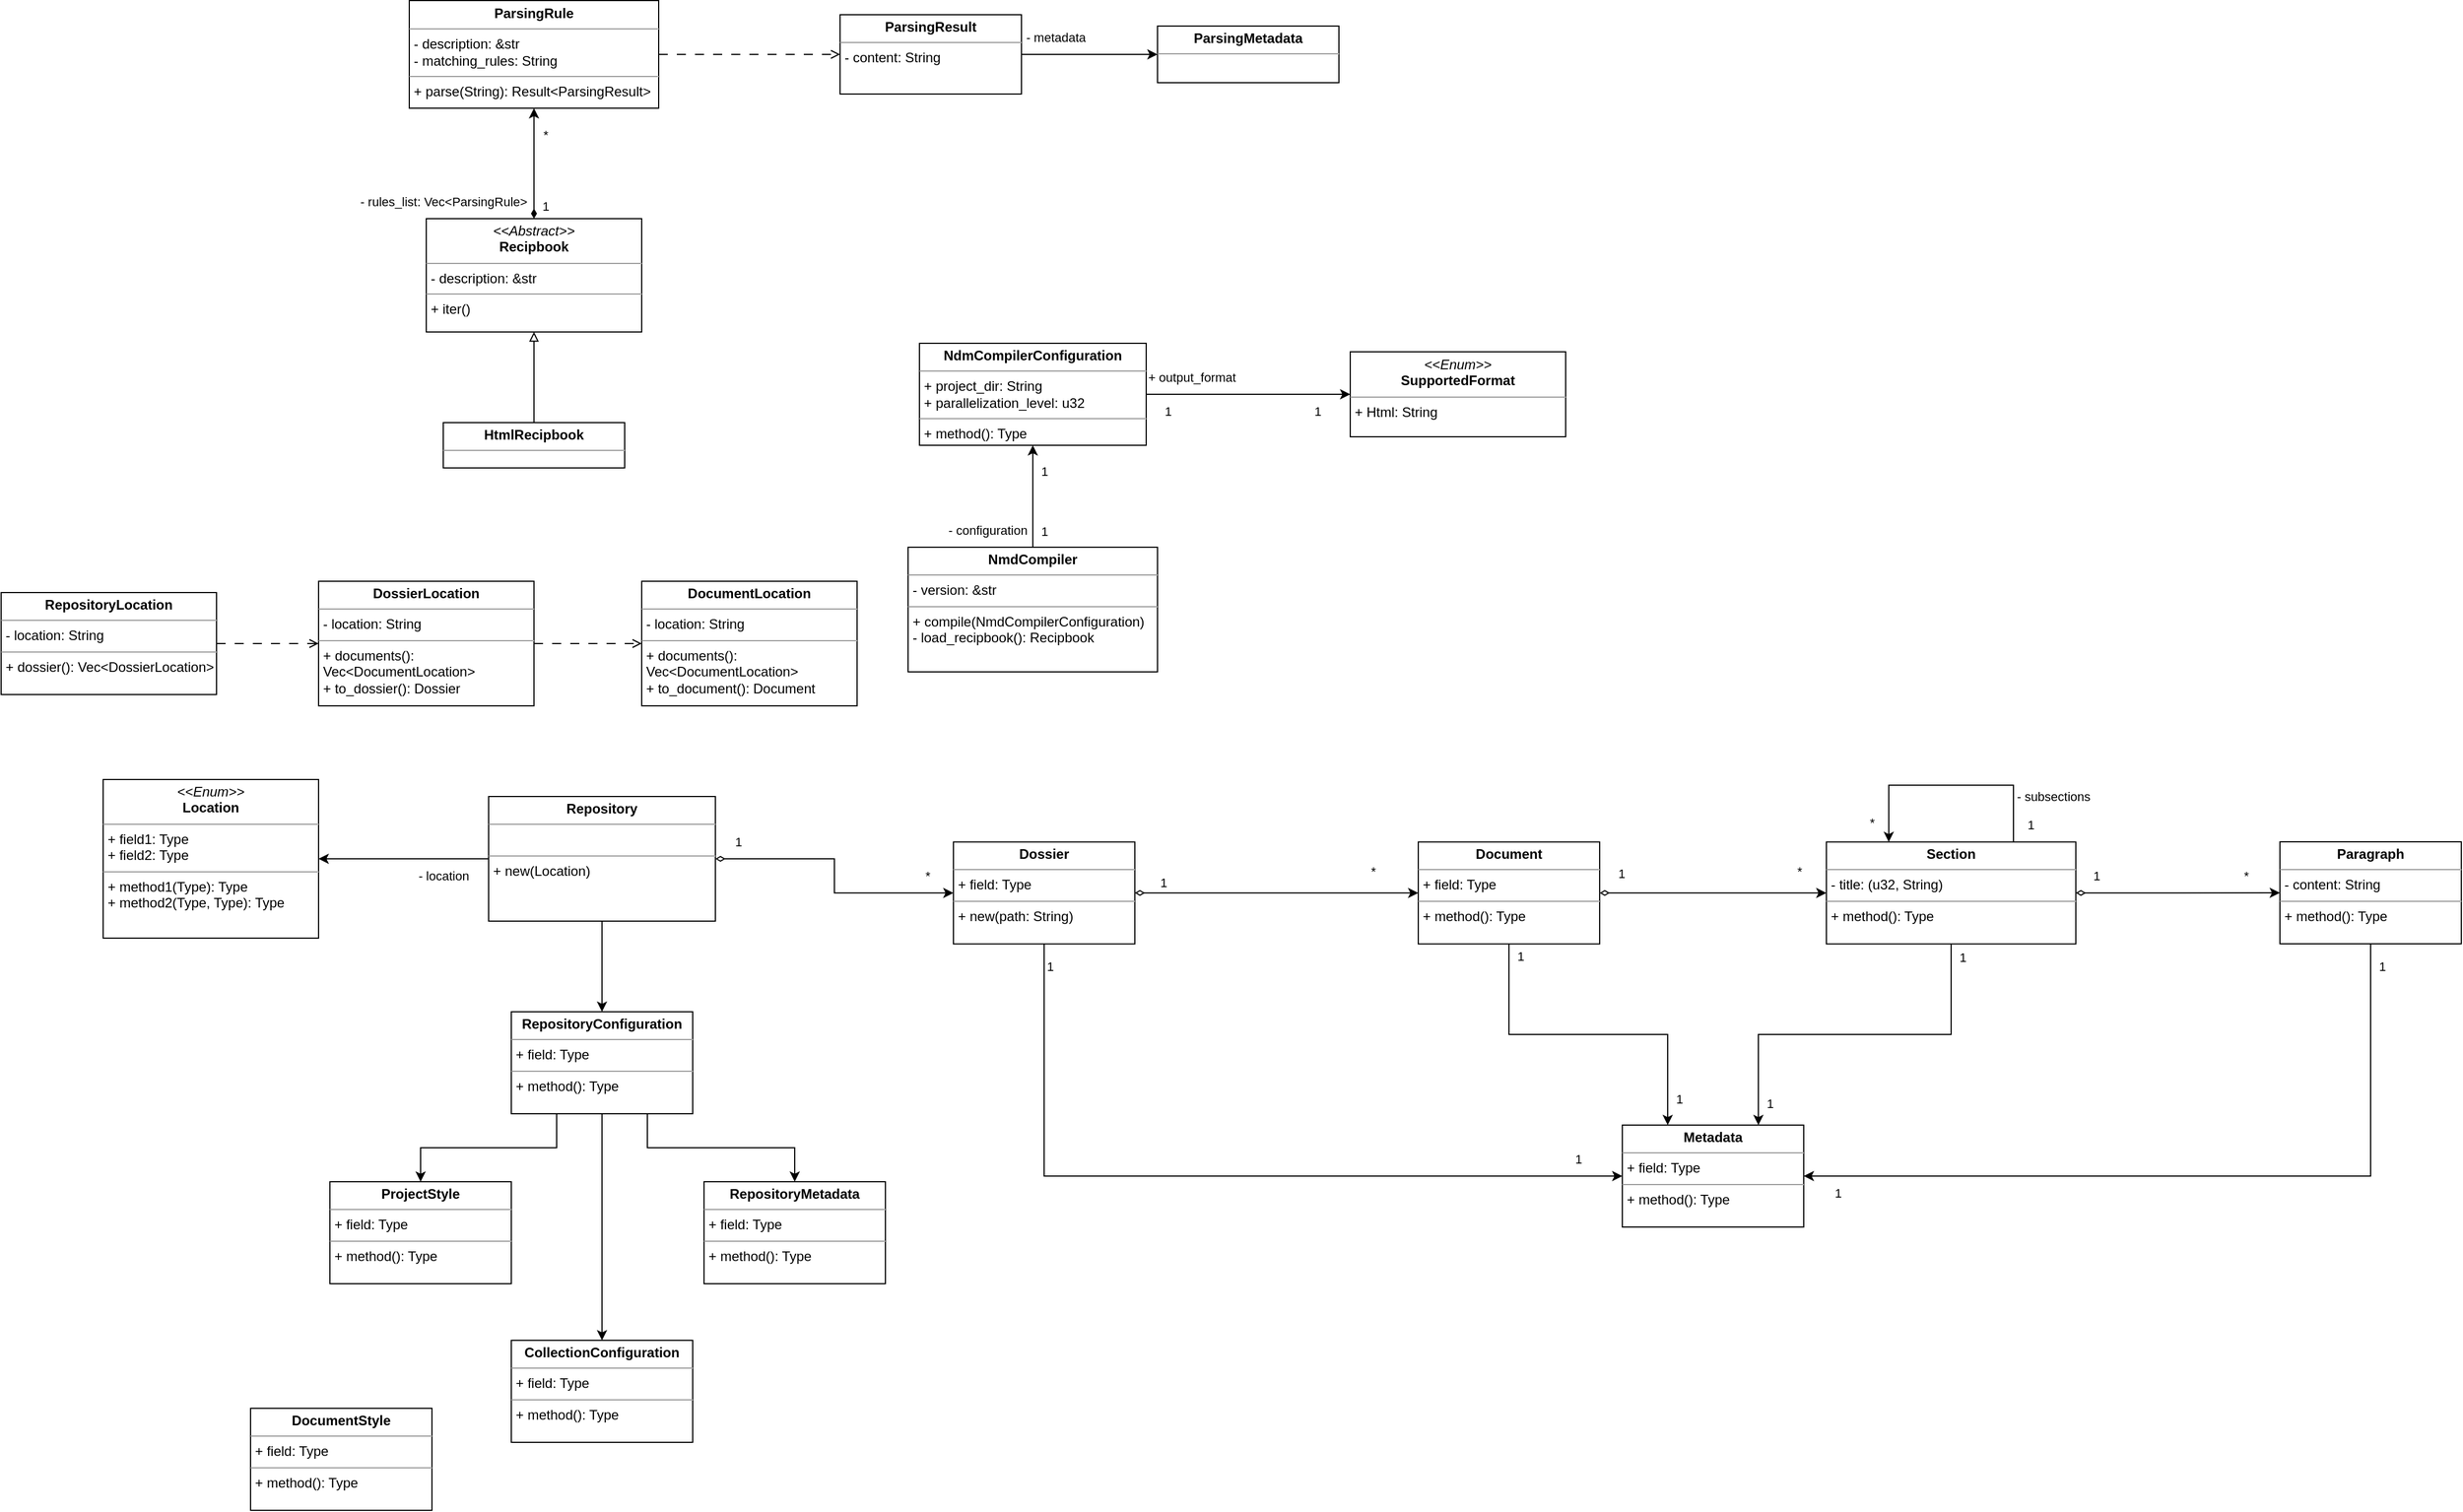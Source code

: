 <mxfile version="22.1.3" type="device">
  <diagram name="Pagina-1" id="PJ2NzQ19XtG0N--MlImQ">
    <mxGraphModel dx="956" dy="527" grid="1" gridSize="10" guides="1" tooltips="1" connect="1" arrows="1" fold="1" page="1" pageScale="1" pageWidth="2336" pageHeight="1654" math="0" shadow="0">
      <root>
        <mxCell id="0" />
        <mxCell id="1" parent="0" />
        <mxCell id="2HxeBIANo0Zah2Bh_Ylw-7" style="edgeStyle=orthogonalEdgeStyle;rounded=0;orthogonalLoop=1;jettySize=auto;html=1;entryX=0;entryY=0.5;entryDx=0;entryDy=0;endArrow=open;endFill=0;dashed=1;dashPattern=8 8;" parent="1" source="2HxeBIANo0Zah2Bh_Ylw-1" target="2HxeBIANo0Zah2Bh_Ylw-2" edge="1">
          <mxGeometry relative="1" as="geometry" />
        </mxCell>
        <mxCell id="2HxeBIANo0Zah2Bh_Ylw-1" value="&lt;p style=&quot;margin:0px;margin-top:4px;text-align:center;&quot;&gt;&lt;b&gt;ParsingRule&lt;/b&gt;&lt;/p&gt;&lt;hr size=&quot;1&quot;&gt;&lt;p style=&quot;margin:0px;margin-left:4px;&quot;&gt;- description: &amp;amp;str&lt;/p&gt;&lt;p style=&quot;margin:0px;margin-left:4px;&quot;&gt;- matching_rules: String&lt;/p&gt;&lt;hr size=&quot;1&quot;&gt;&lt;p style=&quot;margin:0px;margin-left:4px;&quot;&gt;+ parse(String): Result&amp;lt;ParsingResult&amp;gt;&lt;/p&gt;" style="verticalAlign=top;align=left;overflow=fill;fontSize=12;fontFamily=Helvetica;html=1;whiteSpace=wrap;" parent="1" vertex="1">
          <mxGeometry x="420" y="277.5" width="220" height="95" as="geometry" />
        </mxCell>
        <mxCell id="2HxeBIANo0Zah2Bh_Ylw-5" style="edgeStyle=orthogonalEdgeStyle;rounded=0;orthogonalLoop=1;jettySize=auto;html=1;entryX=0;entryY=0.5;entryDx=0;entryDy=0;" parent="1" source="2HxeBIANo0Zah2Bh_Ylw-2" target="2HxeBIANo0Zah2Bh_Ylw-4" edge="1">
          <mxGeometry relative="1" as="geometry" />
        </mxCell>
        <mxCell id="2HxeBIANo0Zah2Bh_Ylw-6" value="- metadata" style="edgeLabel;html=1;align=center;verticalAlign=middle;resizable=0;points=[];" parent="2HxeBIANo0Zah2Bh_Ylw-5" vertex="1" connectable="0">
          <mxGeometry x="-0.7" y="1" relative="1" as="geometry">
            <mxPoint x="12" y="-14" as="offset" />
          </mxGeometry>
        </mxCell>
        <mxCell id="2HxeBIANo0Zah2Bh_Ylw-2" value="&lt;p style=&quot;margin:0px;margin-top:4px;text-align:center;&quot;&gt;&lt;b&gt;ParsingResult&lt;/b&gt;&lt;/p&gt;&lt;hr size=&quot;1&quot;&gt;&lt;p style=&quot;margin:0px;margin-left:4px;&quot;&gt;- content: String&lt;/p&gt;" style="verticalAlign=top;align=left;overflow=fill;fontSize=12;fontFamily=Helvetica;html=1;whiteSpace=wrap;" parent="1" vertex="1">
          <mxGeometry x="800" y="290" width="160" height="70" as="geometry" />
        </mxCell>
        <mxCell id="2HxeBIANo0Zah2Bh_Ylw-4" value="&lt;p style=&quot;margin:0px;margin-top:4px;text-align:center;&quot;&gt;&lt;b&gt;ParsingMetadata&lt;/b&gt;&lt;/p&gt;&lt;hr size=&quot;1&quot;&gt;&lt;p style=&quot;margin:0px;margin-left:4px;&quot;&gt;&lt;br&gt;&lt;/p&gt;" style="verticalAlign=top;align=left;overflow=fill;fontSize=12;fontFamily=Helvetica;html=1;whiteSpace=wrap;" parent="1" vertex="1">
          <mxGeometry x="1080" y="300" width="160" height="50" as="geometry" />
        </mxCell>
        <mxCell id="2HxeBIANo0Zah2Bh_Ylw-11" style="edgeStyle=orthogonalEdgeStyle;rounded=0;orthogonalLoop=1;jettySize=auto;html=1;entryX=0.5;entryY=1;entryDx=0;entryDy=0;startArrow=diamondThin;startFill=1;" parent="1" source="2HxeBIANo0Zah2Bh_Ylw-10" target="2HxeBIANo0Zah2Bh_Ylw-1" edge="1">
          <mxGeometry relative="1" as="geometry" />
        </mxCell>
        <mxCell id="2HxeBIANo0Zah2Bh_Ylw-12" value="1" style="edgeLabel;html=1;align=center;verticalAlign=middle;resizable=0;points=[];" parent="2HxeBIANo0Zah2Bh_Ylw-11" vertex="1" connectable="0">
          <mxGeometry x="-0.771" y="-1" relative="1" as="geometry">
            <mxPoint x="9" as="offset" />
          </mxGeometry>
        </mxCell>
        <mxCell id="2HxeBIANo0Zah2Bh_Ylw-13" value="*" style="edgeLabel;html=1;align=center;verticalAlign=middle;resizable=0;points=[];" parent="2HxeBIANo0Zah2Bh_Ylw-11" vertex="1" connectable="0">
          <mxGeometry x="0.518" relative="1" as="geometry">
            <mxPoint x="10" as="offset" />
          </mxGeometry>
        </mxCell>
        <mxCell id="2HxeBIANo0Zah2Bh_Ylw-14" value="- rules_list: Vec&amp;lt;ParsingRule&amp;gt;" style="edgeLabel;html=1;align=center;verticalAlign=middle;resizable=0;points=[];" parent="2HxeBIANo0Zah2Bh_Ylw-11" vertex="1" connectable="0">
          <mxGeometry x="-0.692" y="-3" relative="1" as="geometry">
            <mxPoint x="-83" as="offset" />
          </mxGeometry>
        </mxCell>
        <mxCell id="2HxeBIANo0Zah2Bh_Ylw-10" value="&lt;p style=&quot;margin:0px;margin-top:4px;text-align:center;&quot;&gt;&lt;i&gt;&amp;lt;&amp;lt;Abstract&amp;gt;&amp;gt;&lt;/i&gt;&lt;br&gt;&lt;b&gt;Recipbook&lt;/b&gt;&lt;/p&gt;&lt;hr size=&quot;1&quot;&gt;&lt;p style=&quot;margin:0px;margin-left:4px;&quot;&gt;- description: &amp;amp;str&lt;br&gt;&lt;/p&gt;&lt;hr size=&quot;1&quot;&gt;&lt;p style=&quot;margin:0px;margin-left:4px;&quot;&gt;+ iter()&lt;/p&gt;" style="verticalAlign=top;align=left;overflow=fill;fontSize=12;fontFamily=Helvetica;html=1;whiteSpace=wrap;" parent="1" vertex="1">
          <mxGeometry x="435" y="470" width="190" height="100" as="geometry" />
        </mxCell>
        <mxCell id="2HxeBIANo0Zah2Bh_Ylw-16" style="edgeStyle=orthogonalEdgeStyle;rounded=0;orthogonalLoop=1;jettySize=auto;html=1;entryX=0.5;entryY=1;entryDx=0;entryDy=0;endArrow=block;endFill=0;" parent="1" source="2HxeBIANo0Zah2Bh_Ylw-15" target="2HxeBIANo0Zah2Bh_Ylw-10" edge="1">
          <mxGeometry relative="1" as="geometry" />
        </mxCell>
        <mxCell id="2HxeBIANo0Zah2Bh_Ylw-15" value="&lt;p style=&quot;margin:0px;margin-top:4px;text-align:center;&quot;&gt;&lt;b&gt;HtmlRecipbook&lt;/b&gt;&lt;/p&gt;&lt;hr size=&quot;1&quot;&gt;&lt;p style=&quot;margin:0px;margin-left:4px;&quot;&gt;&lt;br&gt;&lt;/p&gt;" style="verticalAlign=top;align=left;overflow=fill;fontSize=12;fontFamily=Helvetica;html=1;whiteSpace=wrap;" parent="1" vertex="1">
          <mxGeometry x="450" y="650" width="160" height="40" as="geometry" />
        </mxCell>
        <mxCell id="2HxeBIANo0Zah2Bh_Ylw-24" style="edgeStyle=orthogonalEdgeStyle;rounded=0;orthogonalLoop=1;jettySize=auto;html=1;entryX=0.5;entryY=1;entryDx=0;entryDy=0;" parent="1" source="2HxeBIANo0Zah2Bh_Ylw-17" target="2HxeBIANo0Zah2Bh_Ylw-18" edge="1">
          <mxGeometry relative="1" as="geometry" />
        </mxCell>
        <mxCell id="2HxeBIANo0Zah2Bh_Ylw-25" value="- configuration" style="edgeLabel;html=1;align=center;verticalAlign=middle;resizable=0;points=[];" parent="2HxeBIANo0Zah2Bh_Ylw-24" vertex="1" connectable="0">
          <mxGeometry x="-0.667" y="-2" relative="1" as="geometry">
            <mxPoint x="-42" as="offset" />
          </mxGeometry>
        </mxCell>
        <mxCell id="2HxeBIANo0Zah2Bh_Ylw-26" value="1" style="edgeLabel;html=1;align=center;verticalAlign=middle;resizable=0;points=[];" parent="2HxeBIANo0Zah2Bh_Ylw-24" vertex="1" connectable="0">
          <mxGeometry x="-0.689" y="-2" relative="1" as="geometry">
            <mxPoint x="8" as="offset" />
          </mxGeometry>
        </mxCell>
        <mxCell id="2HxeBIANo0Zah2Bh_Ylw-27" value="1" style="edgeLabel;html=1;align=center;verticalAlign=middle;resizable=0;points=[];" parent="2HxeBIANo0Zah2Bh_Ylw-24" vertex="1" connectable="0">
          <mxGeometry x="0.489" y="-1" relative="1" as="geometry">
            <mxPoint x="9" as="offset" />
          </mxGeometry>
        </mxCell>
        <mxCell id="2HxeBIANo0Zah2Bh_Ylw-17" value="&lt;p style=&quot;margin:0px;margin-top:4px;text-align:center;&quot;&gt;&lt;b&gt;NmdCompiler&lt;/b&gt;&lt;/p&gt;&lt;hr size=&quot;1&quot;&gt;&lt;p style=&quot;margin:0px;margin-left:4px;&quot;&gt;- version: &amp;amp;str&lt;/p&gt;&lt;hr size=&quot;1&quot;&gt;&lt;p style=&quot;margin:0px;margin-left:4px;&quot;&gt;+ compile(NmdCompilerConfiguration)&lt;/p&gt;&lt;p style=&quot;margin:0px;margin-left:4px;&quot;&gt;- load_recipbook(): Recipbook&lt;/p&gt;" style="verticalAlign=top;align=left;overflow=fill;fontSize=12;fontFamily=Helvetica;html=1;whiteSpace=wrap;" parent="1" vertex="1">
          <mxGeometry x="860" y="760" width="220" height="110" as="geometry" />
        </mxCell>
        <mxCell id="2HxeBIANo0Zah2Bh_Ylw-20" style="edgeStyle=orthogonalEdgeStyle;rounded=0;orthogonalLoop=1;jettySize=auto;html=1;entryX=0;entryY=0.5;entryDx=0;entryDy=0;" parent="1" source="2HxeBIANo0Zah2Bh_Ylw-18" target="2HxeBIANo0Zah2Bh_Ylw-19" edge="1">
          <mxGeometry relative="1" as="geometry" />
        </mxCell>
        <mxCell id="2HxeBIANo0Zah2Bh_Ylw-21" value="1" style="edgeLabel;html=1;align=center;verticalAlign=middle;resizable=0;points=[];" parent="2HxeBIANo0Zah2Bh_Ylw-20" vertex="1" connectable="0">
          <mxGeometry x="-0.789" y="1" relative="1" as="geometry">
            <mxPoint y="16" as="offset" />
          </mxGeometry>
        </mxCell>
        <mxCell id="2HxeBIANo0Zah2Bh_Ylw-22" value="+&amp;nbsp;output_format" style="edgeLabel;html=1;align=center;verticalAlign=middle;resizable=0;points=[];" parent="2HxeBIANo0Zah2Bh_Ylw-20" vertex="1" connectable="0">
          <mxGeometry x="-0.8" y="-1" relative="1" as="geometry">
            <mxPoint x="22" y="-16" as="offset" />
          </mxGeometry>
        </mxCell>
        <mxCell id="2HxeBIANo0Zah2Bh_Ylw-23" value="1" style="edgeLabel;html=1;align=center;verticalAlign=middle;resizable=0;points=[];" parent="2HxeBIANo0Zah2Bh_Ylw-20" vertex="1" connectable="0">
          <mxGeometry x="0.678" y="-1" relative="1" as="geometry">
            <mxPoint y="14" as="offset" />
          </mxGeometry>
        </mxCell>
        <mxCell id="2HxeBIANo0Zah2Bh_Ylw-18" value="&lt;p style=&quot;margin:0px;margin-top:4px;text-align:center;&quot;&gt;&lt;b&gt;NdmCompilerConfiguration&lt;/b&gt;&lt;/p&gt;&lt;hr size=&quot;1&quot;&gt;&lt;p style=&quot;margin:0px;margin-left:4px;&quot;&gt;+ project_dir: String&lt;/p&gt;&lt;p style=&quot;margin:0px;margin-left:4px;&quot;&gt;+&amp;nbsp;parallelization_level: u32&lt;/p&gt;&lt;hr size=&quot;1&quot;&gt;&lt;p style=&quot;margin:0px;margin-left:4px;&quot;&gt;+ method(): Type&lt;/p&gt;" style="verticalAlign=top;align=left;overflow=fill;fontSize=12;fontFamily=Helvetica;html=1;whiteSpace=wrap;" parent="1" vertex="1">
          <mxGeometry x="870" y="580" width="200" height="90" as="geometry" />
        </mxCell>
        <mxCell id="2HxeBIANo0Zah2Bh_Ylw-19" value="&lt;p style=&quot;margin:0px;margin-top:4px;text-align:center;&quot;&gt;&lt;i&gt;&amp;lt;&amp;lt;Enum&amp;gt;&amp;gt;&lt;/i&gt;&lt;br&gt;&lt;b&gt;SupportedFormat&lt;/b&gt;&lt;/p&gt;&lt;hr size=&quot;1&quot;&gt;&lt;p style=&quot;margin:0px;margin-left:4px;&quot;&gt;+ Html: String&lt;br&gt;&lt;br&gt;&lt;/p&gt;" style="verticalAlign=top;align=left;overflow=fill;fontSize=12;fontFamily=Helvetica;html=1;whiteSpace=wrap;" parent="1" vertex="1">
          <mxGeometry x="1250" y="587.5" width="190" height="75" as="geometry" />
        </mxCell>
        <mxCell id="4qMLiZMvtbK-0dnFMi7y-2" style="edgeStyle=orthogonalEdgeStyle;rounded=0;orthogonalLoop=1;jettySize=auto;html=1;entryX=0;entryY=0.5;entryDx=0;entryDy=0;startArrow=diamondThin;startFill=0;" edge="1" parent="1" source="2HxeBIANo0Zah2Bh_Ylw-28" target="4qMLiZMvtbK-0dnFMi7y-1">
          <mxGeometry relative="1" as="geometry" />
        </mxCell>
        <mxCell id="4qMLiZMvtbK-0dnFMi7y-3" value="1" style="edgeLabel;html=1;align=center;verticalAlign=middle;resizable=0;points=[];" vertex="1" connectable="0" parent="4qMLiZMvtbK-0dnFMi7y-2">
          <mxGeometry x="-0.8" y="-1" relative="1" as="geometry">
            <mxPoint y="-16" as="offset" />
          </mxGeometry>
        </mxCell>
        <mxCell id="4qMLiZMvtbK-0dnFMi7y-6" value="*" style="edgeLabel;html=1;align=center;verticalAlign=middle;resizable=0;points=[];" vertex="1" connectable="0" parent="4qMLiZMvtbK-0dnFMi7y-2">
          <mxGeometry x="0.667" y="-2" relative="1" as="geometry">
            <mxPoint y="-17" as="offset" />
          </mxGeometry>
        </mxCell>
        <mxCell id="4qMLiZMvtbK-0dnFMi7y-18" style="edgeStyle=orthogonalEdgeStyle;rounded=0;orthogonalLoop=1;jettySize=auto;html=1;entryX=0.75;entryY=0;entryDx=0;entryDy=0;" edge="1" parent="1" source="2HxeBIANo0Zah2Bh_Ylw-28" target="4qMLiZMvtbK-0dnFMi7y-11">
          <mxGeometry relative="1" as="geometry">
            <Array as="points">
              <mxPoint x="1780" y="1190" />
              <mxPoint x="1610" y="1190" />
            </Array>
          </mxGeometry>
        </mxCell>
        <mxCell id="4qMLiZMvtbK-0dnFMi7y-19" value="1" style="edgeLabel;html=1;align=center;verticalAlign=middle;resizable=0;points=[];" vertex="1" connectable="0" parent="4qMLiZMvtbK-0dnFMi7y-18">
          <mxGeometry x="0.883" y="-1" relative="1" as="geometry">
            <mxPoint x="11" as="offset" />
          </mxGeometry>
        </mxCell>
        <mxCell id="4qMLiZMvtbK-0dnFMi7y-20" value="1" style="edgeLabel;html=1;align=center;verticalAlign=middle;resizable=0;points=[];" vertex="1" connectable="0" parent="4qMLiZMvtbK-0dnFMi7y-18">
          <mxGeometry x="-0.927" y="1" relative="1" as="geometry">
            <mxPoint x="9" as="offset" />
          </mxGeometry>
        </mxCell>
        <mxCell id="2HxeBIANo0Zah2Bh_Ylw-28" value="&lt;p style=&quot;margin:0px;margin-top:4px;text-align:center;&quot;&gt;&lt;b&gt;Section&lt;/b&gt;&lt;/p&gt;&lt;hr size=&quot;1&quot;&gt;&lt;p style=&quot;margin:0px;margin-left:4px;&quot;&gt;- title: (u32, String)&lt;br&gt;&lt;/p&gt;&lt;hr size=&quot;1&quot;&gt;&lt;p style=&quot;margin:0px;margin-left:4px;&quot;&gt;+ method(): Type&lt;/p&gt;" style="verticalAlign=top;align=left;overflow=fill;fontSize=12;fontFamily=Helvetica;html=1;whiteSpace=wrap;" parent="1" vertex="1">
          <mxGeometry x="1670" y="1020.14" width="220" height="90" as="geometry" />
        </mxCell>
        <mxCell id="2HxeBIANo0Zah2Bh_Ylw-38" style="edgeStyle=orthogonalEdgeStyle;rounded=0;orthogonalLoop=1;jettySize=auto;html=1;entryX=0.5;entryY=0;entryDx=0;entryDy=0;" parent="1" source="2HxeBIANo0Zah2Bh_Ylw-29" target="2HxeBIANo0Zah2Bh_Ylw-36" edge="1">
          <mxGeometry relative="1" as="geometry" />
        </mxCell>
        <mxCell id="2HxeBIANo0Zah2Bh_Ylw-49" style="edgeStyle=orthogonalEdgeStyle;rounded=0;orthogonalLoop=1;jettySize=auto;html=1;entryX=1;entryY=0.5;entryDx=0;entryDy=0;" parent="1" source="2HxeBIANo0Zah2Bh_Ylw-29" target="2HxeBIANo0Zah2Bh_Ylw-48" edge="1">
          <mxGeometry relative="1" as="geometry" />
        </mxCell>
        <mxCell id="2HxeBIANo0Zah2Bh_Ylw-50" value="- location" style="edgeLabel;html=1;align=center;verticalAlign=middle;resizable=0;points=[];" parent="2HxeBIANo0Zah2Bh_Ylw-49" vertex="1" connectable="0">
          <mxGeometry x="-0.693" y="2" relative="1" as="geometry">
            <mxPoint x="-17" y="13" as="offset" />
          </mxGeometry>
        </mxCell>
        <mxCell id="2HxeBIANo0Zah2Bh_Ylw-61" style="edgeStyle=orthogonalEdgeStyle;rounded=0;orthogonalLoop=1;jettySize=auto;html=1;entryX=0;entryY=0.5;entryDx=0;entryDy=0;startArrow=diamondThin;startFill=0;" parent="1" source="2HxeBIANo0Zah2Bh_Ylw-29" target="2HxeBIANo0Zah2Bh_Ylw-47" edge="1">
          <mxGeometry relative="1" as="geometry" />
        </mxCell>
        <mxCell id="2HxeBIANo0Zah2Bh_Ylw-62" value="1" style="edgeLabel;html=1;align=center;verticalAlign=middle;resizable=0;points=[];" parent="2HxeBIANo0Zah2Bh_Ylw-61" vertex="1" connectable="0">
          <mxGeometry x="-0.837" y="-1" relative="1" as="geometry">
            <mxPoint y="-16" as="offset" />
          </mxGeometry>
        </mxCell>
        <mxCell id="2HxeBIANo0Zah2Bh_Ylw-63" value="*" style="edgeLabel;html=1;align=center;verticalAlign=middle;resizable=0;points=[];" parent="2HxeBIANo0Zah2Bh_Ylw-61" vertex="1" connectable="0">
          <mxGeometry x="0.804" y="-1" relative="1" as="geometry">
            <mxPoint y="-16" as="offset" />
          </mxGeometry>
        </mxCell>
        <mxCell id="2HxeBIANo0Zah2Bh_Ylw-29" value="&lt;p style=&quot;margin:0px;margin-top:4px;text-align:center;&quot;&gt;&lt;b&gt;Repository&lt;/b&gt;&lt;/p&gt;&lt;hr size=&quot;1&quot;&gt;&lt;p style=&quot;margin:0px;margin-left:4px;&quot;&gt;&lt;br&gt;&lt;/p&gt;&lt;hr size=&quot;1&quot;&gt;&lt;p style=&quot;margin:0px;margin-left:4px;&quot;&gt;+ new(Location)&lt;/p&gt;" style="verticalAlign=top;align=left;overflow=fill;fontSize=12;fontFamily=Helvetica;html=1;whiteSpace=wrap;" parent="1" vertex="1">
          <mxGeometry x="490" y="980" width="200" height="110" as="geometry" />
        </mxCell>
        <mxCell id="2HxeBIANo0Zah2Bh_Ylw-43" style="edgeStyle=orthogonalEdgeStyle;rounded=0;orthogonalLoop=1;jettySize=auto;html=1;exitX=0.25;exitY=1;exitDx=0;exitDy=0;entryX=0.5;entryY=0;entryDx=0;entryDy=0;" parent="1" source="2HxeBIANo0Zah2Bh_Ylw-36" target="2HxeBIANo0Zah2Bh_Ylw-39" edge="1">
          <mxGeometry relative="1" as="geometry" />
        </mxCell>
        <mxCell id="2HxeBIANo0Zah2Bh_Ylw-44" style="edgeStyle=orthogonalEdgeStyle;rounded=0;orthogonalLoop=1;jettySize=auto;html=1;exitX=0.75;exitY=1;exitDx=0;exitDy=0;entryX=0.5;entryY=0;entryDx=0;entryDy=0;" parent="1" source="2HxeBIANo0Zah2Bh_Ylw-36" target="2HxeBIANo0Zah2Bh_Ylw-40" edge="1">
          <mxGeometry relative="1" as="geometry" />
        </mxCell>
        <mxCell id="2HxeBIANo0Zah2Bh_Ylw-45" style="edgeStyle=orthogonalEdgeStyle;rounded=0;orthogonalLoop=1;jettySize=auto;html=1;exitX=0.5;exitY=1;exitDx=0;exitDy=0;entryX=0.5;entryY=0;entryDx=0;entryDy=0;" parent="1" source="2HxeBIANo0Zah2Bh_Ylw-36" target="2HxeBIANo0Zah2Bh_Ylw-41" edge="1">
          <mxGeometry relative="1" as="geometry" />
        </mxCell>
        <mxCell id="2HxeBIANo0Zah2Bh_Ylw-36" value="&lt;p style=&quot;margin:0px;margin-top:4px;text-align:center;&quot;&gt;&lt;b&gt;RepositoryConfiguration&lt;/b&gt;&lt;/p&gt;&lt;hr size=&quot;1&quot;&gt;&lt;p style=&quot;margin:0px;margin-left:4px;&quot;&gt;+ field: Type&lt;/p&gt;&lt;hr size=&quot;1&quot;&gt;&lt;p style=&quot;margin:0px;margin-left:4px;&quot;&gt;+ method(): Type&lt;/p&gt;" style="verticalAlign=top;align=left;overflow=fill;fontSize=12;fontFamily=Helvetica;html=1;whiteSpace=wrap;" parent="1" vertex="1">
          <mxGeometry x="510" y="1170" width="160" height="90" as="geometry" />
        </mxCell>
        <mxCell id="2HxeBIANo0Zah2Bh_Ylw-39" value="&lt;p style=&quot;margin:0px;margin-top:4px;text-align:center;&quot;&gt;&lt;b&gt;ProjectStyle&lt;/b&gt;&lt;/p&gt;&lt;hr size=&quot;1&quot;&gt;&lt;p style=&quot;margin:0px;margin-left:4px;&quot;&gt;+ field: Type&lt;/p&gt;&lt;hr size=&quot;1&quot;&gt;&lt;p style=&quot;margin:0px;margin-left:4px;&quot;&gt;+ method(): Type&lt;/p&gt;" style="verticalAlign=top;align=left;overflow=fill;fontSize=12;fontFamily=Helvetica;html=1;whiteSpace=wrap;" parent="1" vertex="1">
          <mxGeometry x="350" y="1320" width="160" height="90" as="geometry" />
        </mxCell>
        <mxCell id="2HxeBIANo0Zah2Bh_Ylw-40" value="&lt;p style=&quot;margin:0px;margin-top:4px;text-align:center;&quot;&gt;&lt;b&gt;RepositoryMetadata&lt;/b&gt;&lt;/p&gt;&lt;hr size=&quot;1&quot;&gt;&lt;p style=&quot;margin:0px;margin-left:4px;&quot;&gt;+ field: Type&lt;/p&gt;&lt;hr size=&quot;1&quot;&gt;&lt;p style=&quot;margin:0px;margin-left:4px;&quot;&gt;+ method(): Type&lt;/p&gt;" style="verticalAlign=top;align=left;overflow=fill;fontSize=12;fontFamily=Helvetica;html=1;whiteSpace=wrap;" parent="1" vertex="1">
          <mxGeometry x="680" y="1320" width="160" height="90" as="geometry" />
        </mxCell>
        <mxCell id="2HxeBIANo0Zah2Bh_Ylw-41" value="&lt;p style=&quot;margin:0px;margin-top:4px;text-align:center;&quot;&gt;&lt;b&gt;CollectionConfiguration&lt;/b&gt;&lt;/p&gt;&lt;hr size=&quot;1&quot;&gt;&lt;p style=&quot;margin:0px;margin-left:4px;&quot;&gt;+ field: Type&lt;/p&gt;&lt;hr size=&quot;1&quot;&gt;&lt;p style=&quot;margin:0px;margin-left:4px;&quot;&gt;+ method(): Type&lt;/p&gt;" style="verticalAlign=top;align=left;overflow=fill;fontSize=12;fontFamily=Helvetica;html=1;whiteSpace=wrap;" parent="1" vertex="1">
          <mxGeometry x="510" y="1460" width="160" height="90" as="geometry" />
        </mxCell>
        <mxCell id="2HxeBIANo0Zah2Bh_Ylw-46" value="&lt;p style=&quot;margin:0px;margin-top:4px;text-align:center;&quot;&gt;&lt;b&gt;DocumentStyle&lt;/b&gt;&lt;/p&gt;&lt;hr size=&quot;1&quot;&gt;&lt;p style=&quot;margin:0px;margin-left:4px;&quot;&gt;+ field: Type&lt;/p&gt;&lt;hr size=&quot;1&quot;&gt;&lt;p style=&quot;margin:0px;margin-left:4px;&quot;&gt;+ method(): Type&lt;/p&gt;" style="verticalAlign=top;align=left;overflow=fill;fontSize=12;fontFamily=Helvetica;html=1;whiteSpace=wrap;" parent="1" vertex="1">
          <mxGeometry x="280" y="1520" width="160" height="90" as="geometry" />
        </mxCell>
        <mxCell id="2HxeBIANo0Zah2Bh_Ylw-55" style="edgeStyle=orthogonalEdgeStyle;rounded=0;orthogonalLoop=1;jettySize=auto;html=1;entryX=0;entryY=0.5;entryDx=0;entryDy=0;startArrow=diamondThin;startFill=0;" parent="1" source="2HxeBIANo0Zah2Bh_Ylw-47" target="2HxeBIANo0Zah2Bh_Ylw-54" edge="1">
          <mxGeometry relative="1" as="geometry">
            <Array as="points">
              <mxPoint x="1150" y="1065" />
              <mxPoint x="1150" y="1065" />
            </Array>
          </mxGeometry>
        </mxCell>
        <mxCell id="2HxeBIANo0Zah2Bh_Ylw-56" value="1" style="edgeLabel;html=1;align=center;verticalAlign=middle;resizable=0;points=[];" parent="2HxeBIANo0Zah2Bh_Ylw-55" vertex="1" connectable="0">
          <mxGeometry x="-0.8" y="-3" relative="1" as="geometry">
            <mxPoint y="-12" as="offset" />
          </mxGeometry>
        </mxCell>
        <mxCell id="2HxeBIANo0Zah2Bh_Ylw-57" value="*" style="edgeLabel;html=1;align=center;verticalAlign=middle;resizable=0;points=[];" parent="2HxeBIANo0Zah2Bh_Ylw-55" vertex="1" connectable="0">
          <mxGeometry x="0.678" y="2" relative="1" as="geometry">
            <mxPoint y="-17" as="offset" />
          </mxGeometry>
        </mxCell>
        <mxCell id="4qMLiZMvtbK-0dnFMi7y-12" style="edgeStyle=orthogonalEdgeStyle;rounded=0;orthogonalLoop=1;jettySize=auto;html=1;entryX=0;entryY=0.5;entryDx=0;entryDy=0;" edge="1" parent="1" source="2HxeBIANo0Zah2Bh_Ylw-47" target="4qMLiZMvtbK-0dnFMi7y-11">
          <mxGeometry relative="1" as="geometry">
            <Array as="points">
              <mxPoint x="980" y="1315" />
            </Array>
          </mxGeometry>
        </mxCell>
        <mxCell id="4qMLiZMvtbK-0dnFMi7y-13" value="1" style="edgeLabel;html=1;align=center;verticalAlign=middle;resizable=0;points=[];" vertex="1" connectable="0" parent="4qMLiZMvtbK-0dnFMi7y-12">
          <mxGeometry x="-0.942" y="5" relative="1" as="geometry">
            <mxPoint y="-1" as="offset" />
          </mxGeometry>
        </mxCell>
        <mxCell id="4qMLiZMvtbK-0dnFMi7y-14" value="1" style="edgeLabel;html=1;align=center;verticalAlign=middle;resizable=0;points=[];" vertex="1" connectable="0" parent="4qMLiZMvtbK-0dnFMi7y-12">
          <mxGeometry x="0.891" y="1" relative="1" as="geometry">
            <mxPoint y="-14" as="offset" />
          </mxGeometry>
        </mxCell>
        <mxCell id="2HxeBIANo0Zah2Bh_Ylw-47" value="&lt;p style=&quot;margin:0px;margin-top:4px;text-align:center;&quot;&gt;&lt;b&gt;Dossier&lt;/b&gt;&lt;/p&gt;&lt;hr size=&quot;1&quot;&gt;&lt;p style=&quot;margin:0px;margin-left:4px;&quot;&gt;+ field: Type&lt;/p&gt;&lt;hr size=&quot;1&quot;&gt;&lt;p style=&quot;margin:0px;margin-left:4px;&quot;&gt;+ new(path: String)&lt;/p&gt;" style="verticalAlign=top;align=left;overflow=fill;fontSize=12;fontFamily=Helvetica;html=1;whiteSpace=wrap;" parent="1" vertex="1">
          <mxGeometry x="900" y="1020.14" width="160" height="90" as="geometry" />
        </mxCell>
        <mxCell id="2HxeBIANo0Zah2Bh_Ylw-48" value="&lt;p style=&quot;margin:0px;margin-top:4px;text-align:center;&quot;&gt;&lt;i&gt;&amp;lt;&amp;lt;Enum&amp;gt;&amp;gt;&lt;/i&gt;&lt;br&gt;&lt;b&gt;Location&lt;/b&gt;&lt;/p&gt;&lt;hr size=&quot;1&quot;&gt;&lt;p style=&quot;margin:0px;margin-left:4px;&quot;&gt;+ field1: Type&lt;br&gt;+ field2: Type&lt;/p&gt;&lt;hr size=&quot;1&quot;&gt;&lt;p style=&quot;margin:0px;margin-left:4px;&quot;&gt;+ method1(Type): Type&lt;br&gt;+ method2(Type, Type): Type&lt;/p&gt;" style="verticalAlign=top;align=left;overflow=fill;fontSize=12;fontFamily=Helvetica;html=1;whiteSpace=wrap;" parent="1" vertex="1">
          <mxGeometry x="150" y="965" width="190" height="140" as="geometry" />
        </mxCell>
        <mxCell id="2HxeBIANo0Zah2Bh_Ylw-58" style="edgeStyle=orthogonalEdgeStyle;rounded=0;orthogonalLoop=1;jettySize=auto;html=1;entryX=0;entryY=0.5;entryDx=0;entryDy=0;startArrow=diamondThin;startFill=0;" parent="1" source="2HxeBIANo0Zah2Bh_Ylw-54" target="2HxeBIANo0Zah2Bh_Ylw-28" edge="1">
          <mxGeometry relative="1" as="geometry">
            <Array as="points" />
          </mxGeometry>
        </mxCell>
        <mxCell id="2HxeBIANo0Zah2Bh_Ylw-59" value="1" style="edgeLabel;html=1;align=center;verticalAlign=middle;resizable=0;points=[];" parent="2HxeBIANo0Zah2Bh_Ylw-58" vertex="1" connectable="0">
          <mxGeometry x="-0.812" y="1" relative="1" as="geometry">
            <mxPoint y="-16" as="offset" />
          </mxGeometry>
        </mxCell>
        <mxCell id="2HxeBIANo0Zah2Bh_Ylw-60" value="*" style="edgeLabel;html=1;align=center;verticalAlign=middle;resizable=0;points=[];" parent="2HxeBIANo0Zah2Bh_Ylw-58" vertex="1" connectable="0">
          <mxGeometry x="0.718" y="2" relative="1" as="geometry">
            <mxPoint x="4" y="-17" as="offset" />
          </mxGeometry>
        </mxCell>
        <mxCell id="4qMLiZMvtbK-0dnFMi7y-15" style="edgeStyle=orthogonalEdgeStyle;rounded=0;orthogonalLoop=1;jettySize=auto;html=1;exitX=0.5;exitY=1;exitDx=0;exitDy=0;entryX=0.25;entryY=0;entryDx=0;entryDy=0;" edge="1" parent="1" source="2HxeBIANo0Zah2Bh_Ylw-54" target="4qMLiZMvtbK-0dnFMi7y-11">
          <mxGeometry relative="1" as="geometry" />
        </mxCell>
        <mxCell id="4qMLiZMvtbK-0dnFMi7y-16" value="1" style="edgeLabel;html=1;align=center;verticalAlign=middle;resizable=0;points=[];" vertex="1" connectable="0" parent="4qMLiZMvtbK-0dnFMi7y-15">
          <mxGeometry x="-0.93" y="2" relative="1" as="geometry">
            <mxPoint x="8" as="offset" />
          </mxGeometry>
        </mxCell>
        <mxCell id="4qMLiZMvtbK-0dnFMi7y-17" value="1" style="edgeLabel;html=1;align=center;verticalAlign=middle;resizable=0;points=[];" vertex="1" connectable="0" parent="4qMLiZMvtbK-0dnFMi7y-15">
          <mxGeometry x="0.846" y="-1" relative="1" as="geometry">
            <mxPoint x="11" as="offset" />
          </mxGeometry>
        </mxCell>
        <mxCell id="2HxeBIANo0Zah2Bh_Ylw-54" value="&lt;p style=&quot;margin:0px;margin-top:4px;text-align:center;&quot;&gt;&lt;b&gt;Document&lt;/b&gt;&lt;/p&gt;&lt;hr size=&quot;1&quot;&gt;&lt;p style=&quot;margin:0px;margin-left:4px;&quot;&gt;+ field: Type&lt;/p&gt;&lt;hr size=&quot;1&quot;&gt;&lt;p style=&quot;margin:0px;margin-left:4px;&quot;&gt;+ method(): Type&lt;/p&gt;" style="verticalAlign=top;align=left;overflow=fill;fontSize=12;fontFamily=Helvetica;html=1;whiteSpace=wrap;" parent="1" vertex="1">
          <mxGeometry x="1310" y="1020.14" width="160" height="90" as="geometry" />
        </mxCell>
        <mxCell id="4qMLiZMvtbK-0dnFMi7y-21" style="edgeStyle=orthogonalEdgeStyle;rounded=0;orthogonalLoop=1;jettySize=auto;html=1;entryX=1;entryY=0.5;entryDx=0;entryDy=0;" edge="1" parent="1" source="4qMLiZMvtbK-0dnFMi7y-1" target="4qMLiZMvtbK-0dnFMi7y-11">
          <mxGeometry relative="1" as="geometry">
            <Array as="points">
              <mxPoint x="2150" y="1315" />
            </Array>
          </mxGeometry>
        </mxCell>
        <mxCell id="4qMLiZMvtbK-0dnFMi7y-22" value="1" style="edgeLabel;html=1;align=center;verticalAlign=middle;resizable=0;points=[];" vertex="1" connectable="0" parent="4qMLiZMvtbK-0dnFMi7y-21">
          <mxGeometry x="0.915" y="2" relative="1" as="geometry">
            <mxPoint y="13" as="offset" />
          </mxGeometry>
        </mxCell>
        <mxCell id="4qMLiZMvtbK-0dnFMi7y-23" value="1" style="edgeLabel;html=1;align=center;verticalAlign=middle;resizable=0;points=[];" vertex="1" connectable="0" parent="4qMLiZMvtbK-0dnFMi7y-21">
          <mxGeometry x="-0.945" y="-2" relative="1" as="geometry">
            <mxPoint x="12" as="offset" />
          </mxGeometry>
        </mxCell>
        <mxCell id="4qMLiZMvtbK-0dnFMi7y-1" value="&lt;p style=&quot;margin:0px;margin-top:4px;text-align:center;&quot;&gt;&lt;b&gt;Paragraph&lt;/b&gt;&lt;/p&gt;&lt;hr size=&quot;1&quot;&gt;&lt;p style=&quot;margin:0px;margin-left:4px;&quot;&gt;- content: String&lt;/p&gt;&lt;hr size=&quot;1&quot;&gt;&lt;p style=&quot;margin:0px;margin-left:4px;&quot;&gt;+ method(): Type&lt;/p&gt;" style="verticalAlign=top;align=left;overflow=fill;fontSize=12;fontFamily=Helvetica;html=1;whiteSpace=wrap;" vertex="1" parent="1">
          <mxGeometry x="2070" y="1020" width="160" height="90" as="geometry" />
        </mxCell>
        <mxCell id="4qMLiZMvtbK-0dnFMi7y-7" style="edgeStyle=orthogonalEdgeStyle;rounded=0;orthogonalLoop=1;jettySize=auto;html=1;exitX=0.75;exitY=0;exitDx=0;exitDy=0;entryX=0.25;entryY=0;entryDx=0;entryDy=0;" edge="1" parent="1" source="2HxeBIANo0Zah2Bh_Ylw-28" target="2HxeBIANo0Zah2Bh_Ylw-28">
          <mxGeometry relative="1" as="geometry">
            <Array as="points">
              <mxPoint x="1835" y="970" />
              <mxPoint x="1725" y="970" />
            </Array>
          </mxGeometry>
        </mxCell>
        <mxCell id="4qMLiZMvtbK-0dnFMi7y-8" value="1" style="edgeLabel;html=1;align=center;verticalAlign=middle;resizable=0;points=[];" vertex="1" connectable="0" parent="4qMLiZMvtbK-0dnFMi7y-7">
          <mxGeometry x="-0.892" y="-1" relative="1" as="geometry">
            <mxPoint x="14" y="-4" as="offset" />
          </mxGeometry>
        </mxCell>
        <mxCell id="4qMLiZMvtbK-0dnFMi7y-9" value="*" style="edgeLabel;html=1;align=center;verticalAlign=middle;resizable=0;points=[];" vertex="1" connectable="0" parent="4qMLiZMvtbK-0dnFMi7y-7">
          <mxGeometry x="0.833" y="1" relative="1" as="geometry">
            <mxPoint x="-16" as="offset" />
          </mxGeometry>
        </mxCell>
        <mxCell id="4qMLiZMvtbK-0dnFMi7y-10" value="- subsections" style="edgeLabel;html=1;align=center;verticalAlign=middle;resizable=0;points=[];" vertex="1" connectable="0" parent="4qMLiZMvtbK-0dnFMi7y-7">
          <mxGeometry x="-0.738" relative="1" as="geometry">
            <mxPoint x="35" y="-13" as="offset" />
          </mxGeometry>
        </mxCell>
        <mxCell id="4qMLiZMvtbK-0dnFMi7y-11" value="&lt;p style=&quot;margin:0px;margin-top:4px;text-align:center;&quot;&gt;&lt;b&gt;Metadata&lt;/b&gt;&lt;/p&gt;&lt;hr size=&quot;1&quot;&gt;&lt;p style=&quot;margin:0px;margin-left:4px;&quot;&gt;+ field: Type&lt;/p&gt;&lt;hr size=&quot;1&quot;&gt;&lt;p style=&quot;margin:0px;margin-left:4px;&quot;&gt;+ method(): Type&lt;/p&gt;" style="verticalAlign=top;align=left;overflow=fill;fontSize=12;fontFamily=Helvetica;html=1;whiteSpace=wrap;" vertex="1" parent="1">
          <mxGeometry x="1490" y="1270" width="160" height="90" as="geometry" />
        </mxCell>
        <mxCell id="4qMLiZMvtbK-0dnFMi7y-27" style="edgeStyle=orthogonalEdgeStyle;rounded=0;orthogonalLoop=1;jettySize=auto;html=1;entryX=0;entryY=0.5;entryDx=0;entryDy=0;dashed=1;dashPattern=8 8;endArrow=open;endFill=0;" edge="1" parent="1" source="4qMLiZMvtbK-0dnFMi7y-25" target="4qMLiZMvtbK-0dnFMi7y-26">
          <mxGeometry relative="1" as="geometry" />
        </mxCell>
        <mxCell id="4qMLiZMvtbK-0dnFMi7y-25" value="&lt;p style=&quot;margin:0px;margin-top:4px;text-align:center;&quot;&gt;&lt;b&gt;RepositoryLocation&lt;/b&gt;&lt;/p&gt;&lt;hr size=&quot;1&quot;&gt;&lt;p style=&quot;margin:0px;margin-left:4px;&quot;&gt;- location: String&lt;/p&gt;&lt;hr size=&quot;1&quot;&gt;&lt;p style=&quot;margin:0px;margin-left:4px;&quot;&gt;+ dossier(): Vec&amp;lt;DossierLocation&amp;gt;&lt;/p&gt;" style="verticalAlign=top;align=left;overflow=fill;fontSize=12;fontFamily=Helvetica;html=1;whiteSpace=wrap;" vertex="1" parent="1">
          <mxGeometry x="60" y="800" width="190" height="90" as="geometry" />
        </mxCell>
        <mxCell id="4qMLiZMvtbK-0dnFMi7y-29" style="edgeStyle=orthogonalEdgeStyle;rounded=0;orthogonalLoop=1;jettySize=auto;html=1;entryX=0;entryY=0.5;entryDx=0;entryDy=0;endArrow=open;endFill=0;dashed=1;dashPattern=8 8;" edge="1" parent="1" source="4qMLiZMvtbK-0dnFMi7y-26" target="4qMLiZMvtbK-0dnFMi7y-28">
          <mxGeometry relative="1" as="geometry" />
        </mxCell>
        <mxCell id="4qMLiZMvtbK-0dnFMi7y-26" value="&lt;p style=&quot;margin:0px;margin-top:4px;text-align:center;&quot;&gt;&lt;b&gt;DossierLocation&lt;/b&gt;&lt;/p&gt;&lt;hr size=&quot;1&quot;&gt;&lt;p style=&quot;margin:0px;margin-left:4px;&quot;&gt;- location: String&lt;/p&gt;&lt;hr size=&quot;1&quot;&gt;&lt;p style=&quot;margin:0px;margin-left:4px;&quot;&gt;+ documents(): Vec&amp;lt;DocumentLocation&amp;gt;&lt;/p&gt;&lt;p style=&quot;margin:0px;margin-left:4px;&quot;&gt;+ to_dossier(): Dossier&lt;/p&gt;" style="verticalAlign=top;align=left;overflow=fill;fontSize=12;fontFamily=Helvetica;html=1;whiteSpace=wrap;" vertex="1" parent="1">
          <mxGeometry x="340" y="790" width="190" height="110" as="geometry" />
        </mxCell>
        <mxCell id="4qMLiZMvtbK-0dnFMi7y-28" value="&lt;p style=&quot;margin:0px;margin-top:4px;text-align:center;&quot;&gt;&lt;b&gt;DocumentLocation&lt;/b&gt;&lt;/p&gt;&lt;hr size=&quot;1&quot;&gt;&lt;p style=&quot;margin:0px;margin-left:4px;&quot;&gt;- location: String&lt;/p&gt;&lt;hr size=&quot;1&quot;&gt;&lt;p style=&quot;margin:0px;margin-left:4px;&quot;&gt;+ documents(): Vec&amp;lt;DocumentLocation&amp;gt;&lt;/p&gt;&lt;p style=&quot;margin:0px;margin-left:4px;&quot;&gt;+ to_document(): Document&lt;/p&gt;" style="verticalAlign=top;align=left;overflow=fill;fontSize=12;fontFamily=Helvetica;html=1;whiteSpace=wrap;" vertex="1" parent="1">
          <mxGeometry x="625" y="790" width="190" height="110" as="geometry" />
        </mxCell>
      </root>
    </mxGraphModel>
  </diagram>
</mxfile>
